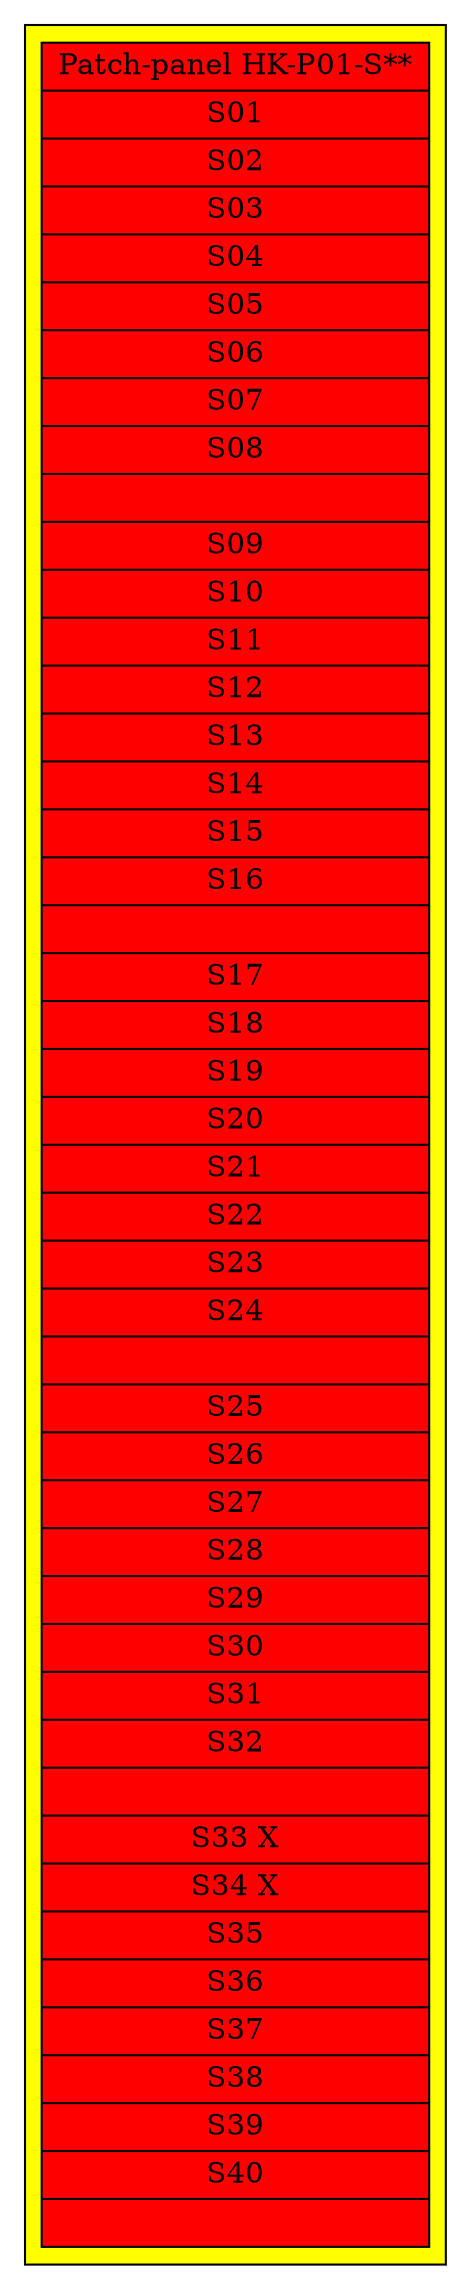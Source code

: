 digraph xxx {
  edge [ dir=none penwidth=100 ];

  node [ style=filled fillcolor=red ];
  subgraph cluster_bib {
    style=filled;
    fillcolor=yellow;
    
    HK_PO1 [ shape=record label="{
    Patch-panel HK-P01-S**  |
    <S01> S01                       | <S02> S02                       | <S03> S03                       | <S04> S04                       |
    <S05> S05                       | <S06> S06                       | <S07> S07                       | <S08> S08                       | |
    <S09> S09                       | <S10> S10                       | <S11> S11                       | <S12> S12                       |
    <S13> S13                       | <S14> S14                       | <S15> S15                       | <S16> S16                       | |
    <S17> S17                       | <S18> S18                       | <S19> S19                       | <S20> S20                       |
    <S21> S21                       | <S22> S22                       | <S23> S23                       | <S24> S24                       | |
    <S25> S25                       | <S26> S26                       | <S27> S27                       | <S28> S28                       |
    <S29> S29                       | <S30> S30                       | <S31> S31                       | <S32> S32                       | |
    <S33> S33 X                     | <S34> S34 X                     | <S35> S35                       | <S36> S36                       |
    <S37> S37                       | <S38> S38                       | <S39> S39                       | <S40> S40                       |
    }"];
  }
}

